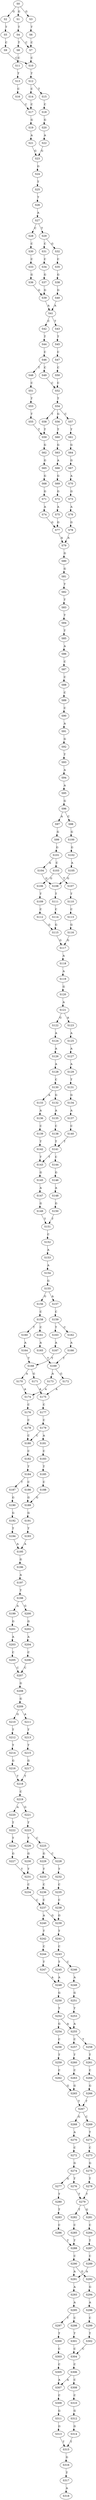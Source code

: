 strict digraph  {
	S0 -> S1 [ label = G ];
	S0 -> S2 [ label = G ];
	S0 -> S3 [ label = G ];
	S1 -> S4 [ label = T ];
	S2 -> S5 [ label = T ];
	S3 -> S6 [ label = T ];
	S4 -> S7 [ label = C ];
	S4 -> S8 [ label = T ];
	S5 -> S9 [ label = C ];
	S6 -> S7 [ label = C ];
	S7 -> S10 [ label = C ];
	S8 -> S11 [ label = C ];
	S9 -> S10 [ label = C ];
	S10 -> S12 [ label = T ];
	S11 -> S13 [ label = T ];
	S12 -> S14 [ label = C ];
	S12 -> S15 [ label = T ];
	S13 -> S16 [ label = C ];
	S14 -> S17 [ label = C ];
	S15 -> S18 [ label = C ];
	S16 -> S17 [ label = C ];
	S17 -> S19 [ label = G ];
	S18 -> S20 [ label = G ];
	S19 -> S21 [ label = A ];
	S20 -> S22 [ label = A ];
	S21 -> S23 [ label = G ];
	S22 -> S23 [ label = G ];
	S23 -> S24 [ label = G ];
	S24 -> S25 [ label = T ];
	S25 -> S26 [ label = T ];
	S26 -> S27 [ label = A ];
	S27 -> S28 [ label = C ];
	S27 -> S29 [ label = T ];
	S28 -> S30 [ label = C ];
	S29 -> S31 [ label = C ];
	S29 -> S32 [ label = G ];
	S30 -> S33 [ label = C ];
	S31 -> S34 [ label = C ];
	S32 -> S35 [ label = C ];
	S33 -> S36 [ label = G ];
	S34 -> S37 [ label = G ];
	S35 -> S38 [ label = G ];
	S36 -> S39 [ label = G ];
	S37 -> S39 [ label = G ];
	S38 -> S40 [ label = G ];
	S39 -> S41 [ label = A ];
	S40 -> S41 [ label = A ];
	S41 -> S42 [ label = C ];
	S41 -> S43 [ label = T ];
	S42 -> S44 [ label = T ];
	S43 -> S45 [ label = T ];
	S44 -> S46 [ label = C ];
	S45 -> S47 [ label = C ];
	S46 -> S48 [ label = T ];
	S46 -> S49 [ label = C ];
	S47 -> S50 [ label = C ];
	S48 -> S51 [ label = C ];
	S49 -> S52 [ label = C ];
	S50 -> S52 [ label = C ];
	S51 -> S53 [ label = T ];
	S52 -> S54 [ label = T ];
	S53 -> S55 [ label = T ];
	S54 -> S56 [ label = G ];
	S54 -> S57 [ label = C ];
	S54 -> S58 [ label = T ];
	S55 -> S59 [ label = T ];
	S56 -> S60 [ label = T ];
	S57 -> S61 [ label = T ];
	S58 -> S59 [ label = T ];
	S59 -> S62 [ label = G ];
	S60 -> S63 [ label = G ];
	S61 -> S64 [ label = G ];
	S62 -> S65 [ label = G ];
	S63 -> S66 [ label = A ];
	S64 -> S67 [ label = G ];
	S65 -> S68 [ label = G ];
	S66 -> S69 [ label = G ];
	S67 -> S70 [ label = A ];
	S68 -> S71 [ label = G ];
	S69 -> S72 [ label = G ];
	S70 -> S73 [ label = G ];
	S71 -> S74 [ label = A ];
	S72 -> S75 [ label = A ];
	S73 -> S76 [ label = A ];
	S74 -> S77 [ label = G ];
	S75 -> S77 [ label = G ];
	S76 -> S78 [ label = G ];
	S77 -> S79 [ label = A ];
	S78 -> S79 [ label = A ];
	S79 -> S80 [ label = G ];
	S80 -> S81 [ label = G ];
	S81 -> S82 [ label = T ];
	S82 -> S83 [ label = T ];
	S83 -> S84 [ label = T ];
	S84 -> S85 [ label = T ];
	S85 -> S86 [ label = A ];
	S86 -> S87 [ label = C ];
	S87 -> S88 [ label = C ];
	S88 -> S89 [ label = C ];
	S89 -> S90 [ label = C ];
	S90 -> S91 [ label = A ];
	S91 -> S92 [ label = G ];
	S92 -> S93 [ label = T ];
	S93 -> S94 [ label = A ];
	S94 -> S95 [ label = A ];
	S95 -> S96 [ label = G ];
	S96 -> S97 [ label = A ];
	S96 -> S98 [ label = C ];
	S97 -> S99 [ label = G ];
	S98 -> S100 [ label = G ];
	S99 -> S101 [ label = G ];
	S100 -> S102 [ label = G ];
	S101 -> S103 [ label = C ];
	S101 -> S104 [ label = A ];
	S102 -> S105 [ label = A ];
	S103 -> S106 [ label = G ];
	S103 -> S107 [ label = T ];
	S104 -> S108 [ label = G ];
	S105 -> S108 [ label = G ];
	S106 -> S109 [ label = T ];
	S107 -> S110 [ label = T ];
	S108 -> S111 [ label = T ];
	S109 -> S112 [ label = C ];
	S110 -> S113 [ label = C ];
	S111 -> S114 [ label = C ];
	S112 -> S115 [ label = G ];
	S113 -> S116 [ label = G ];
	S114 -> S115 [ label = G ];
	S115 -> S117 [ label = G ];
	S116 -> S117 [ label = G ];
	S117 -> S118 [ label = A ];
	S118 -> S119 [ label = A ];
	S119 -> S120 [ label = G ];
	S120 -> S121 [ label = A ];
	S121 -> S122 [ label = G ];
	S121 -> S123 [ label = A ];
	S122 -> S124 [ label = A ];
	S123 -> S125 [ label = A ];
	S124 -> S126 [ label = A ];
	S125 -> S127 [ label = A ];
	S126 -> S128 [ label = A ];
	S127 -> S129 [ label = A ];
	S128 -> S130 [ label = C ];
	S129 -> S131 [ label = T ];
	S130 -> S132 [ label = G ];
	S130 -> S133 [ label = A ];
	S131 -> S134 [ label = G ];
	S132 -> S135 [ label = A ];
	S133 -> S136 [ label = A ];
	S134 -> S137 [ label = A ];
	S135 -> S138 [ label = C ];
	S136 -> S139 [ label = C ];
	S137 -> S140 [ label = C ];
	S138 -> S141 [ label = T ];
	S139 -> S142 [ label = T ];
	S140 -> S141 [ label = T ];
	S141 -> S143 [ label = T ];
	S141 -> S144 [ label = C ];
	S142 -> S143 [ label = T ];
	S143 -> S145 [ label = G ];
	S144 -> S146 [ label = G ];
	S145 -> S147 [ label = A ];
	S146 -> S148 [ label = A ];
	S147 -> S149 [ label = G ];
	S148 -> S150 [ label = G ];
	S149 -> S151 [ label = T ];
	S150 -> S151 [ label = T ];
	S151 -> S152 [ label = C ];
	S152 -> S153 [ label = A ];
	S153 -> S154 [ label = A ];
	S154 -> S155 [ label = G ];
	S155 -> S156 [ label = G ];
	S155 -> S157 [ label = A ];
	S156 -> S158 [ label = C ];
	S157 -> S159 [ label = C ];
	S158 -> S160 [ label = T ];
	S158 -> S161 [ label = C ];
	S159 -> S162 [ label = C ];
	S159 -> S163 [ label = T ];
	S160 -> S164 [ label = A ];
	S161 -> S165 [ label = A ];
	S162 -> S166 [ label = A ];
	S163 -> S167 [ label = A ];
	S164 -> S168 [ label = T ];
	S165 -> S169 [ label = T ];
	S166 -> S169 [ label = T ];
	S167 -> S168 [ label = T ];
	S168 -> S170 [ label = A ];
	S168 -> S171 [ label = G ];
	S169 -> S172 [ label = G ];
	S169 -> S173 [ label = A ];
	S170 -> S174 [ label = A ];
	S171 -> S175 [ label = A ];
	S172 -> S175 [ label = A ];
	S173 -> S174 [ label = A ];
	S174 -> S176 [ label = C ];
	S175 -> S177 [ label = C ];
	S176 -> S178 [ label = C ];
	S177 -> S179 [ label = C ];
	S178 -> S180 [ label = C ];
	S179 -> S180 [ label = C ];
	S179 -> S181 [ label = A ];
	S180 -> S182 [ label = C ];
	S181 -> S183 [ label = C ];
	S182 -> S184 [ label = T ];
	S183 -> S185 [ label = T ];
	S184 -> S186 [ label = C ];
	S184 -> S187 [ label = T ];
	S185 -> S188 [ label = C ];
	S186 -> S189 [ label = G ];
	S187 -> S190 [ label = G ];
	S188 -> S189 [ label = G ];
	S189 -> S191 [ label = G ];
	S190 -> S192 [ label = G ];
	S191 -> S193 [ label = T ];
	S192 -> S194 [ label = T ];
	S193 -> S195 [ label = A ];
	S194 -> S195 [ label = A ];
	S195 -> S196 [ label = G ];
	S196 -> S197 [ label = A ];
	S197 -> S198 [ label = T ];
	S198 -> S199 [ label = A ];
	S198 -> S200 [ label = G ];
	S199 -> S201 [ label = G ];
	S200 -> S202 [ label = G ];
	S201 -> S203 [ label = A ];
	S202 -> S204 [ label = A ];
	S203 -> S205 [ label = C ];
	S204 -> S206 [ label = C ];
	S205 -> S207 [ label = C ];
	S206 -> S207 [ label = C ];
	S207 -> S208 [ label = G ];
	S208 -> S209 [ label = G ];
	S209 -> S210 [ label = G ];
	S209 -> S211 [ label = A ];
	S210 -> S212 [ label = T ];
	S211 -> S213 [ label = T ];
	S212 -> S214 [ label = T ];
	S213 -> S215 [ label = T ];
	S214 -> S216 [ label = G ];
	S215 -> S217 [ label = G ];
	S216 -> S218 [ label = T ];
	S217 -> S218 [ label = T ];
	S218 -> S219 [ label = C ];
	S219 -> S220 [ label = A ];
	S219 -> S221 [ label = G ];
	S220 -> S222 [ label = T ];
	S221 -> S223 [ label = T ];
	S222 -> S224 [ label = T ];
	S223 -> S225 [ label = C ];
	S223 -> S226 [ label = T ];
	S224 -> S227 [ label = G ];
	S225 -> S228 [ label = C ];
	S225 -> S229 [ label = G ];
	S226 -> S230 [ label = G ];
	S227 -> S231 [ label = T ];
	S228 -> S232 [ label = T ];
	S229 -> S233 [ label = T ];
	S230 -> S231 [ label = T ];
	S231 -> S234 [ label = C ];
	S232 -> S235 [ label = C ];
	S233 -> S236 [ label = C ];
	S234 -> S237 [ label = C ];
	S235 -> S238 [ label = C ];
	S236 -> S237 [ label = C ];
	S237 -> S239 [ label = G ];
	S237 -> S240 [ label = A ];
	S238 -> S239 [ label = G ];
	S239 -> S241 [ label = T ];
	S240 -> S242 [ label = T ];
	S241 -> S243 [ label = C ];
	S242 -> S244 [ label = C ];
	S243 -> S245 [ label = T ];
	S243 -> S246 [ label = C ];
	S244 -> S247 [ label = T ];
	S245 -> S248 [ label = A ];
	S246 -> S249 [ label = A ];
	S247 -> S248 [ label = A ];
	S248 -> S250 [ label = G ];
	S249 -> S251 [ label = G ];
	S250 -> S252 [ label = T ];
	S251 -> S253 [ label = T ];
	S252 -> S254 [ label = G ];
	S252 -> S255 [ label = A ];
	S253 -> S255 [ label = A ];
	S254 -> S256 [ label = C ];
	S255 -> S257 [ label = C ];
	S255 -> S258 [ label = T ];
	S256 -> S259 [ label = T ];
	S257 -> S260 [ label = T ];
	S258 -> S261 [ label = T ];
	S259 -> S262 [ label = C ];
	S260 -> S263 [ label = C ];
	S261 -> S264 [ label = C ];
	S262 -> S265 [ label = G ];
	S263 -> S265 [ label = G ];
	S264 -> S266 [ label = G ];
	S265 -> S267 [ label = T ];
	S266 -> S267 [ label = T ];
	S267 -> S268 [ label = G ];
	S267 -> S269 [ label = C ];
	S268 -> S270 [ label = A ];
	S269 -> S271 [ label = T ];
	S270 -> S272 [ label = C ];
	S271 -> S273 [ label = C ];
	S272 -> S274 [ label = G ];
	S273 -> S275 [ label = G ];
	S274 -> S276 [ label = T ];
	S274 -> S277 [ label = G ];
	S275 -> S278 [ label = T ];
	S276 -> S279 [ label = T ];
	S277 -> S280 [ label = T ];
	S278 -> S279 [ label = T ];
	S279 -> S281 [ label = G ];
	S279 -> S282 [ label = T ];
	S280 -> S283 [ label = T ];
	S281 -> S284 [ label = C ];
	S282 -> S285 [ label = C ];
	S283 -> S286 [ label = C ];
	S284 -> S287 [ label = T ];
	S285 -> S288 [ label = T ];
	S286 -> S288 [ label = T ];
	S287 -> S289 [ label = C ];
	S288 -> S290 [ label = C ];
	S289 -> S291 [ label = A ];
	S290 -> S292 [ label = G ];
	S290 -> S291 [ label = A ];
	S291 -> S293 [ label = A ];
	S292 -> S294 [ label = G ];
	S293 -> S295 [ label = A ];
	S294 -> S296 [ label = A ];
	S295 -> S297 [ label = T ];
	S295 -> S298 [ label = C ];
	S296 -> S299 [ label = C ];
	S297 -> S300 [ label = T ];
	S298 -> S301 [ label = T ];
	S299 -> S302 [ label = T ];
	S300 -> S303 [ label = C ];
	S301 -> S304 [ label = C ];
	S302 -> S304 [ label = C ];
	S303 -> S305 [ label = C ];
	S304 -> S306 [ label = C ];
	S305 -> S307 [ label = A ];
	S306 -> S308 [ label = C ];
	S306 -> S307 [ label = A ];
	S307 -> S309 [ label = C ];
	S308 -> S310 [ label = C ];
	S309 -> S311 [ label = G ];
	S310 -> S312 [ label = G ];
	S311 -> S313 [ label = G ];
	S312 -> S314 [ label = G ];
	S313 -> S315 [ label = T ];
	S314 -> S315 [ label = T ];
	S315 -> S316 [ label = G ];
	S316 -> S317 [ label = T ];
	S317 -> S318 [ label = A ];
}

